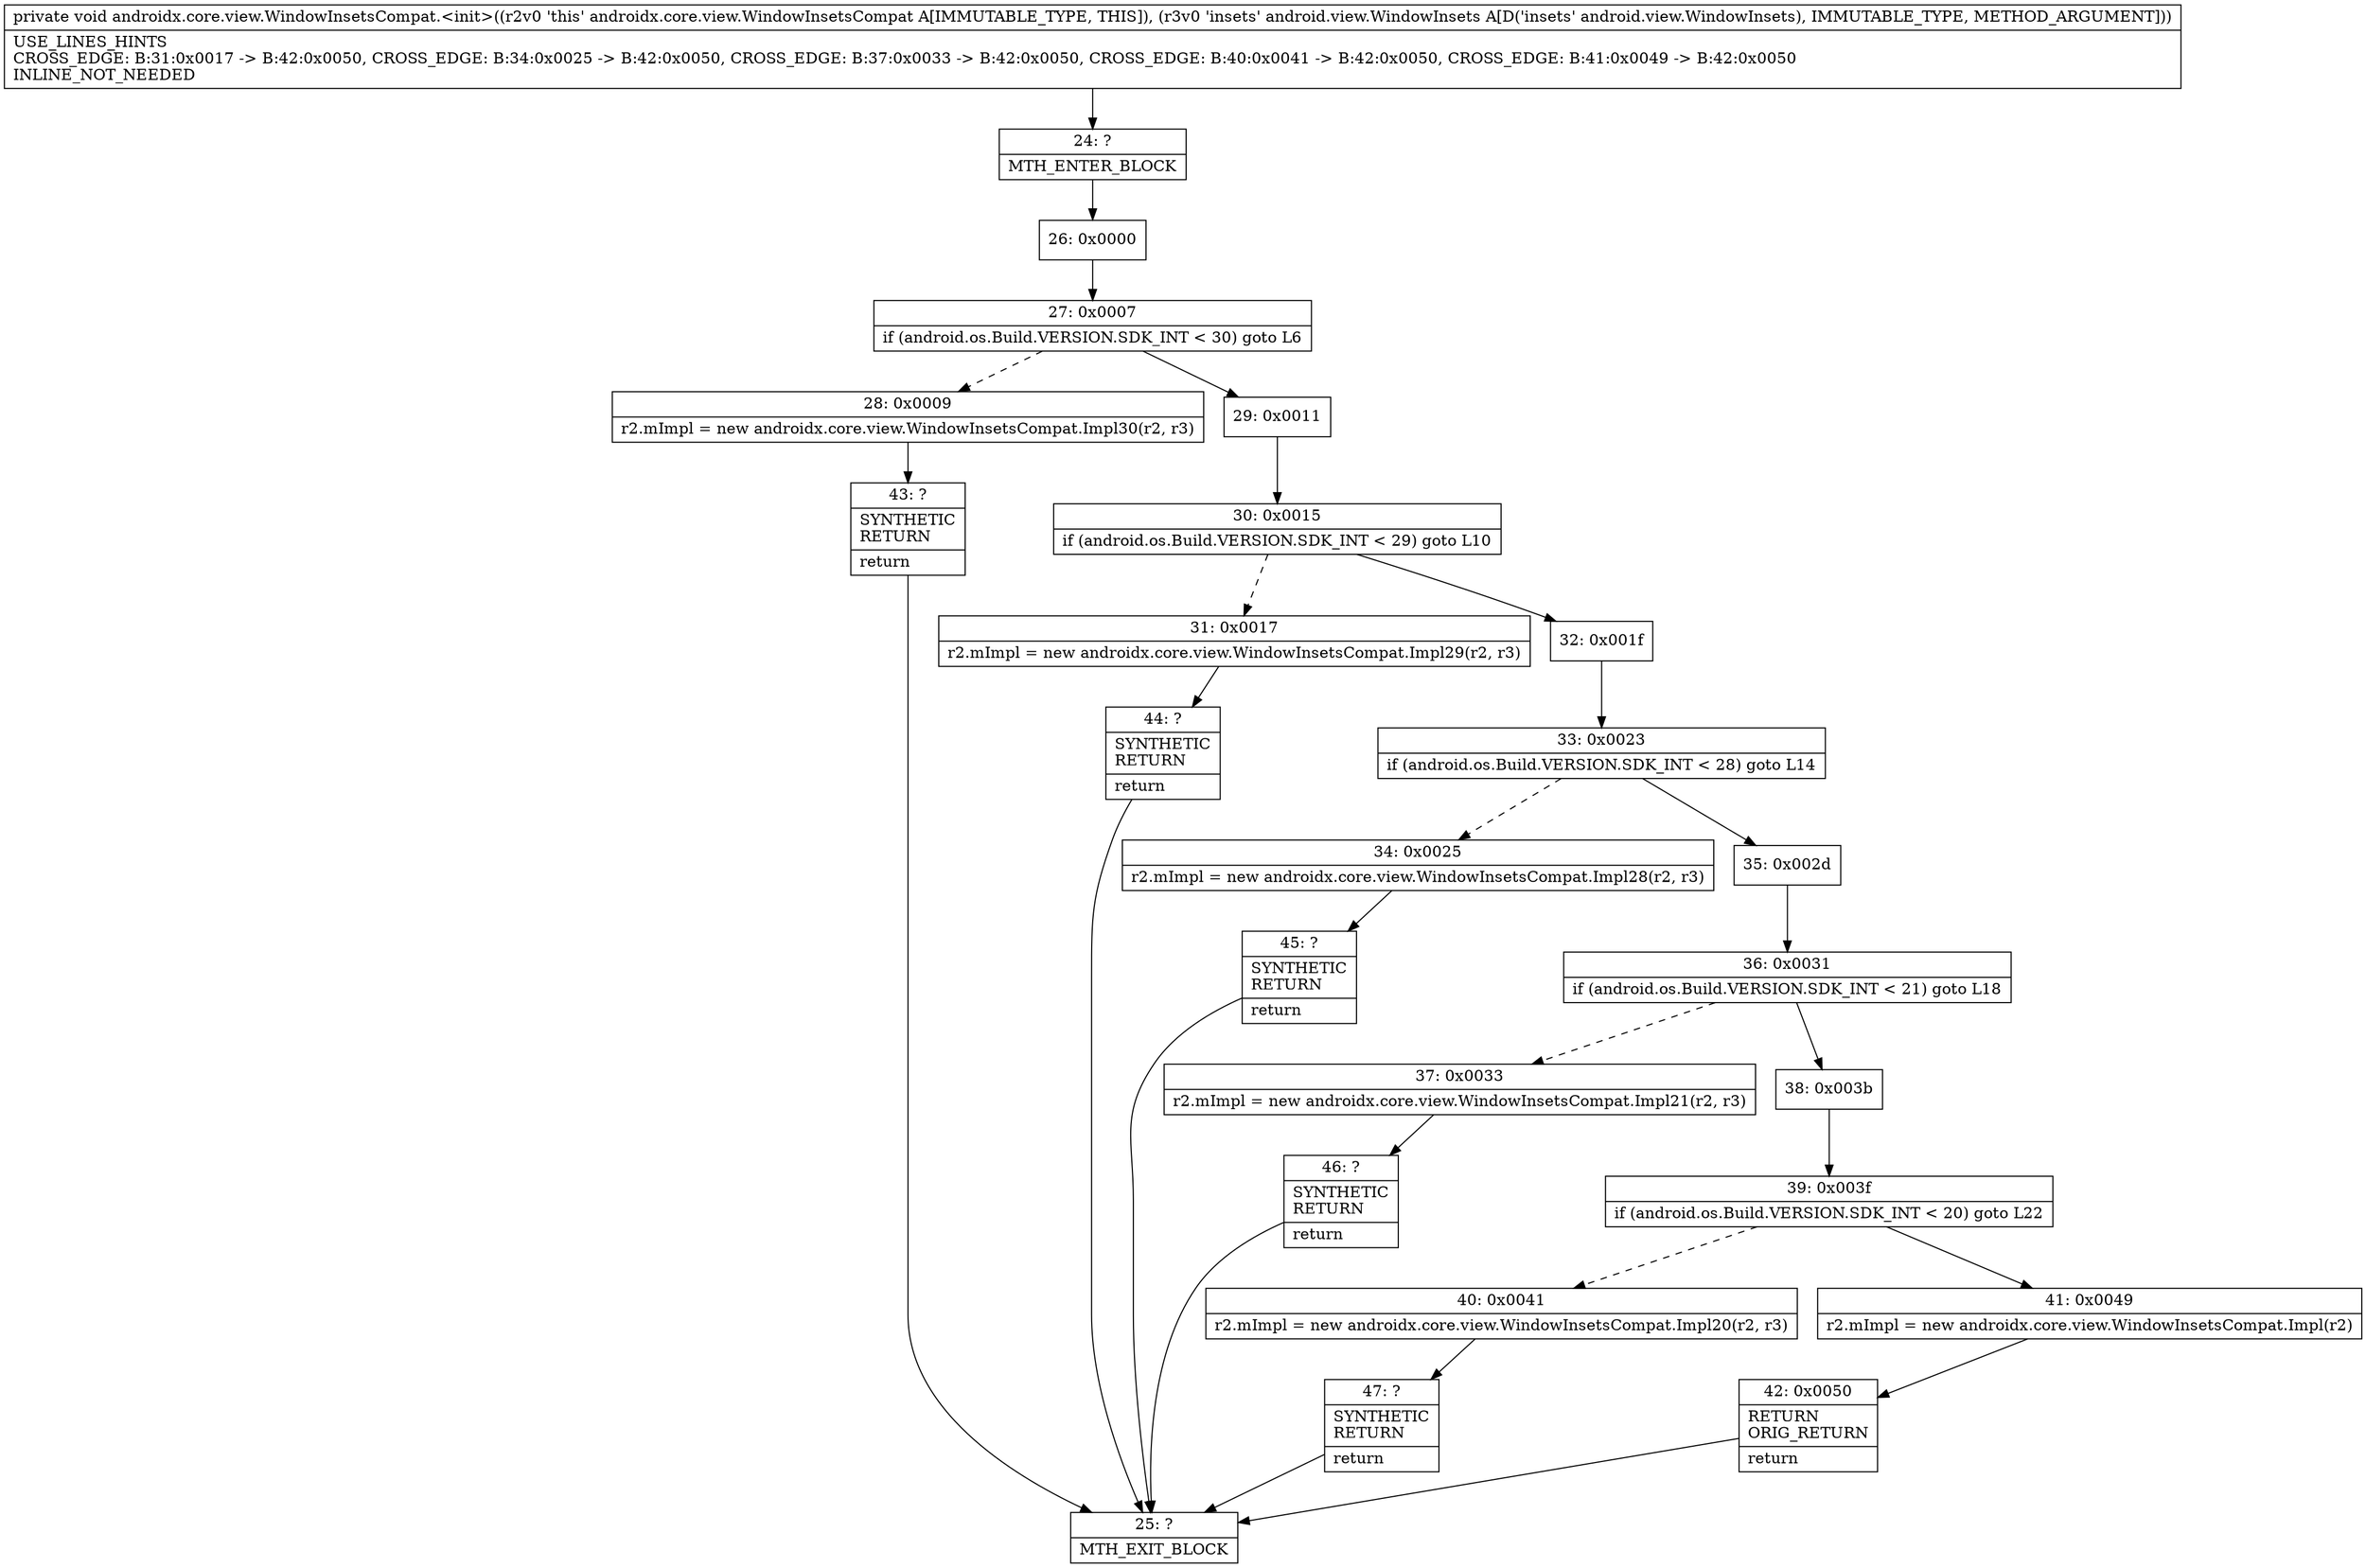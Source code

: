 digraph "CFG forandroidx.core.view.WindowInsetsCompat.\<init\>(Landroid\/view\/WindowInsets;)V" {
Node_24 [shape=record,label="{24\:\ ?|MTH_ENTER_BLOCK\l}"];
Node_26 [shape=record,label="{26\:\ 0x0000}"];
Node_27 [shape=record,label="{27\:\ 0x0007|if (android.os.Build.VERSION.SDK_INT \< 30) goto L6\l}"];
Node_28 [shape=record,label="{28\:\ 0x0009|r2.mImpl = new androidx.core.view.WindowInsetsCompat.Impl30(r2, r3)\l}"];
Node_43 [shape=record,label="{43\:\ ?|SYNTHETIC\lRETURN\l|return\l}"];
Node_25 [shape=record,label="{25\:\ ?|MTH_EXIT_BLOCK\l}"];
Node_29 [shape=record,label="{29\:\ 0x0011}"];
Node_30 [shape=record,label="{30\:\ 0x0015|if (android.os.Build.VERSION.SDK_INT \< 29) goto L10\l}"];
Node_31 [shape=record,label="{31\:\ 0x0017|r2.mImpl = new androidx.core.view.WindowInsetsCompat.Impl29(r2, r3)\l}"];
Node_44 [shape=record,label="{44\:\ ?|SYNTHETIC\lRETURN\l|return\l}"];
Node_32 [shape=record,label="{32\:\ 0x001f}"];
Node_33 [shape=record,label="{33\:\ 0x0023|if (android.os.Build.VERSION.SDK_INT \< 28) goto L14\l}"];
Node_34 [shape=record,label="{34\:\ 0x0025|r2.mImpl = new androidx.core.view.WindowInsetsCompat.Impl28(r2, r3)\l}"];
Node_45 [shape=record,label="{45\:\ ?|SYNTHETIC\lRETURN\l|return\l}"];
Node_35 [shape=record,label="{35\:\ 0x002d}"];
Node_36 [shape=record,label="{36\:\ 0x0031|if (android.os.Build.VERSION.SDK_INT \< 21) goto L18\l}"];
Node_37 [shape=record,label="{37\:\ 0x0033|r2.mImpl = new androidx.core.view.WindowInsetsCompat.Impl21(r2, r3)\l}"];
Node_46 [shape=record,label="{46\:\ ?|SYNTHETIC\lRETURN\l|return\l}"];
Node_38 [shape=record,label="{38\:\ 0x003b}"];
Node_39 [shape=record,label="{39\:\ 0x003f|if (android.os.Build.VERSION.SDK_INT \< 20) goto L22\l}"];
Node_40 [shape=record,label="{40\:\ 0x0041|r2.mImpl = new androidx.core.view.WindowInsetsCompat.Impl20(r2, r3)\l}"];
Node_47 [shape=record,label="{47\:\ ?|SYNTHETIC\lRETURN\l|return\l}"];
Node_41 [shape=record,label="{41\:\ 0x0049|r2.mImpl = new androidx.core.view.WindowInsetsCompat.Impl(r2)\l}"];
Node_42 [shape=record,label="{42\:\ 0x0050|RETURN\lORIG_RETURN\l|return\l}"];
MethodNode[shape=record,label="{private void androidx.core.view.WindowInsetsCompat.\<init\>((r2v0 'this' androidx.core.view.WindowInsetsCompat A[IMMUTABLE_TYPE, THIS]), (r3v0 'insets' android.view.WindowInsets A[D('insets' android.view.WindowInsets), IMMUTABLE_TYPE, METHOD_ARGUMENT]))  | USE_LINES_HINTS\lCROSS_EDGE: B:31:0x0017 \-\> B:42:0x0050, CROSS_EDGE: B:34:0x0025 \-\> B:42:0x0050, CROSS_EDGE: B:37:0x0033 \-\> B:42:0x0050, CROSS_EDGE: B:40:0x0041 \-\> B:42:0x0050, CROSS_EDGE: B:41:0x0049 \-\> B:42:0x0050\lINLINE_NOT_NEEDED\l}"];
MethodNode -> Node_24;Node_24 -> Node_26;
Node_26 -> Node_27;
Node_27 -> Node_28[style=dashed];
Node_27 -> Node_29;
Node_28 -> Node_43;
Node_43 -> Node_25;
Node_29 -> Node_30;
Node_30 -> Node_31[style=dashed];
Node_30 -> Node_32;
Node_31 -> Node_44;
Node_44 -> Node_25;
Node_32 -> Node_33;
Node_33 -> Node_34[style=dashed];
Node_33 -> Node_35;
Node_34 -> Node_45;
Node_45 -> Node_25;
Node_35 -> Node_36;
Node_36 -> Node_37[style=dashed];
Node_36 -> Node_38;
Node_37 -> Node_46;
Node_46 -> Node_25;
Node_38 -> Node_39;
Node_39 -> Node_40[style=dashed];
Node_39 -> Node_41;
Node_40 -> Node_47;
Node_47 -> Node_25;
Node_41 -> Node_42;
Node_42 -> Node_25;
}

